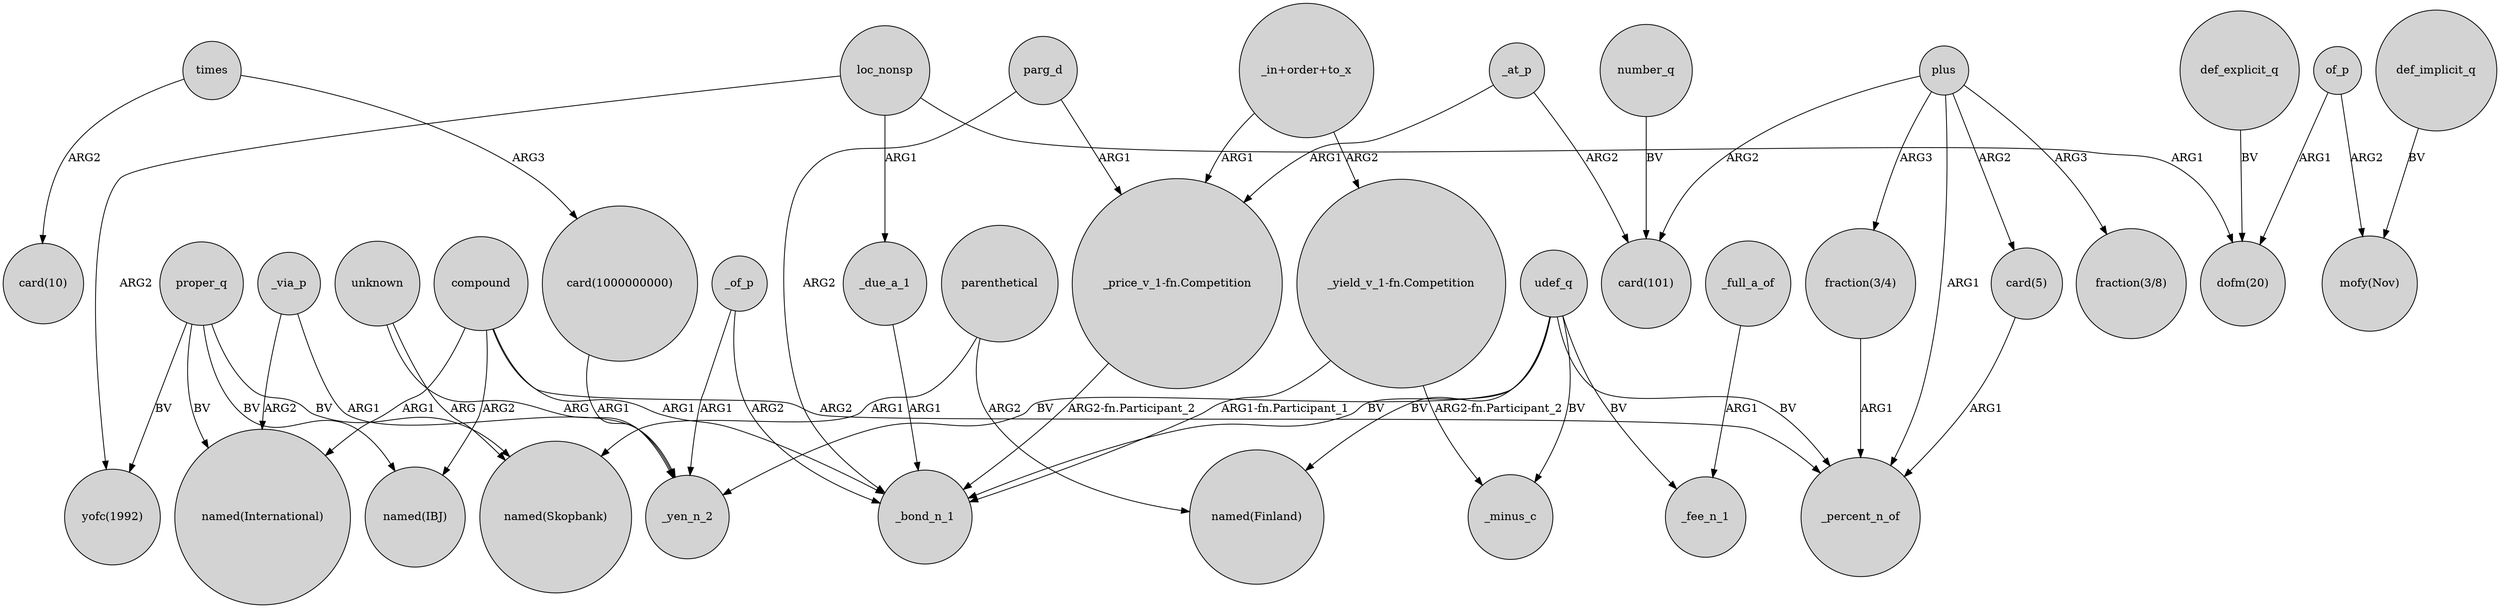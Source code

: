 digraph {
	node [shape=circle style=filled]
	loc_nonsp -> "yofc(1992)" [label=ARG2]
	udef_q -> _fee_n_1 [label=BV]
	parg_d -> _bond_n_1 [label=ARG2]
	udef_q -> _bond_n_1 [label=BV]
	parenthetical -> "named(Finland)" [label=ARG2]
	udef_q -> "named(Finland)" [label=BV]
	_via_p -> _yen_n_2 [label=ARG1]
	times -> "card(10)" [label=ARG2]
	of_p -> "mofy(Nov)" [label=ARG2]
	of_p -> "dofm(20)" [label=ARG1]
	_at_p -> "_price_v_1-fn.Competition" [label=ARG1]
	compound -> _bond_n_1 [label=ARG1]
	_at_p -> "card(101)" [label=ARG2]
	compound -> "named(International)" [label=ARG1]
	"_price_v_1-fn.Competition" -> _bond_n_1 [label="ARG2-fn.Participant_2"]
	_of_p -> _bond_n_1 [label=ARG2]
	plus -> "card(101)" [label=ARG2]
	times -> "card(1000000000)" [label=ARG3]
	unknown -> "named(Skopbank)" [label=ARG]
	def_explicit_q -> "dofm(20)" [label=BV]
	proper_q -> "named(Skopbank)" [label=BV]
	"_in+order+to_x" -> "_price_v_1-fn.Competition" [label=ARG1]
	plus -> _percent_n_of [label=ARG1]
	_due_a_1 -> _bond_n_1 [label=ARG1]
	_of_p -> _yen_n_2 [label=ARG1]
	"_in+order+to_x" -> "_yield_v_1-fn.Competition" [label=ARG2]
	"_yield_v_1-fn.Competition" -> _bond_n_1 [label="ARG1-fn.Participant_1"]
	udef_q -> _percent_n_of [label=BV]
	proper_q -> "named(International)" [label=BV]
	_via_p -> "named(International)" [label=ARG2]
	plus -> "card(5)" [label=ARG2]
	compound -> _percent_n_of [label=ARG2]
	proper_q -> "named(IBJ)" [label=BV]
	proper_q -> "yofc(1992)" [label=BV]
	plus -> "fraction(3/8)" [label=ARG3]
	"card(5)" -> _percent_n_of [label=ARG1]
	unknown -> _yen_n_2 [label=ARG]
	udef_q -> _minus_c [label=BV]
	loc_nonsp -> "dofm(20)" [label=ARG1]
	_full_a_of -> _fee_n_1 [label=ARG1]
	compound -> "named(IBJ)" [label=ARG2]
	loc_nonsp -> _due_a_1 [label=ARG1]
	"card(1000000000)" -> _yen_n_2 [label=ARG1]
	"fraction(3/4)" -> _percent_n_of [label=ARG1]
	plus -> "fraction(3/4)" [label=ARG3]
	def_implicit_q -> "mofy(Nov)" [label=BV]
	parg_d -> "_price_v_1-fn.Competition" [label=ARG1]
	number_q -> "card(101)" [label=BV]
	"_yield_v_1-fn.Competition" -> _minus_c [label="ARG2-fn.Participant_2"]
	parenthetical -> "named(Skopbank)" [label=ARG1]
	udef_q -> _yen_n_2 [label=BV]
}
